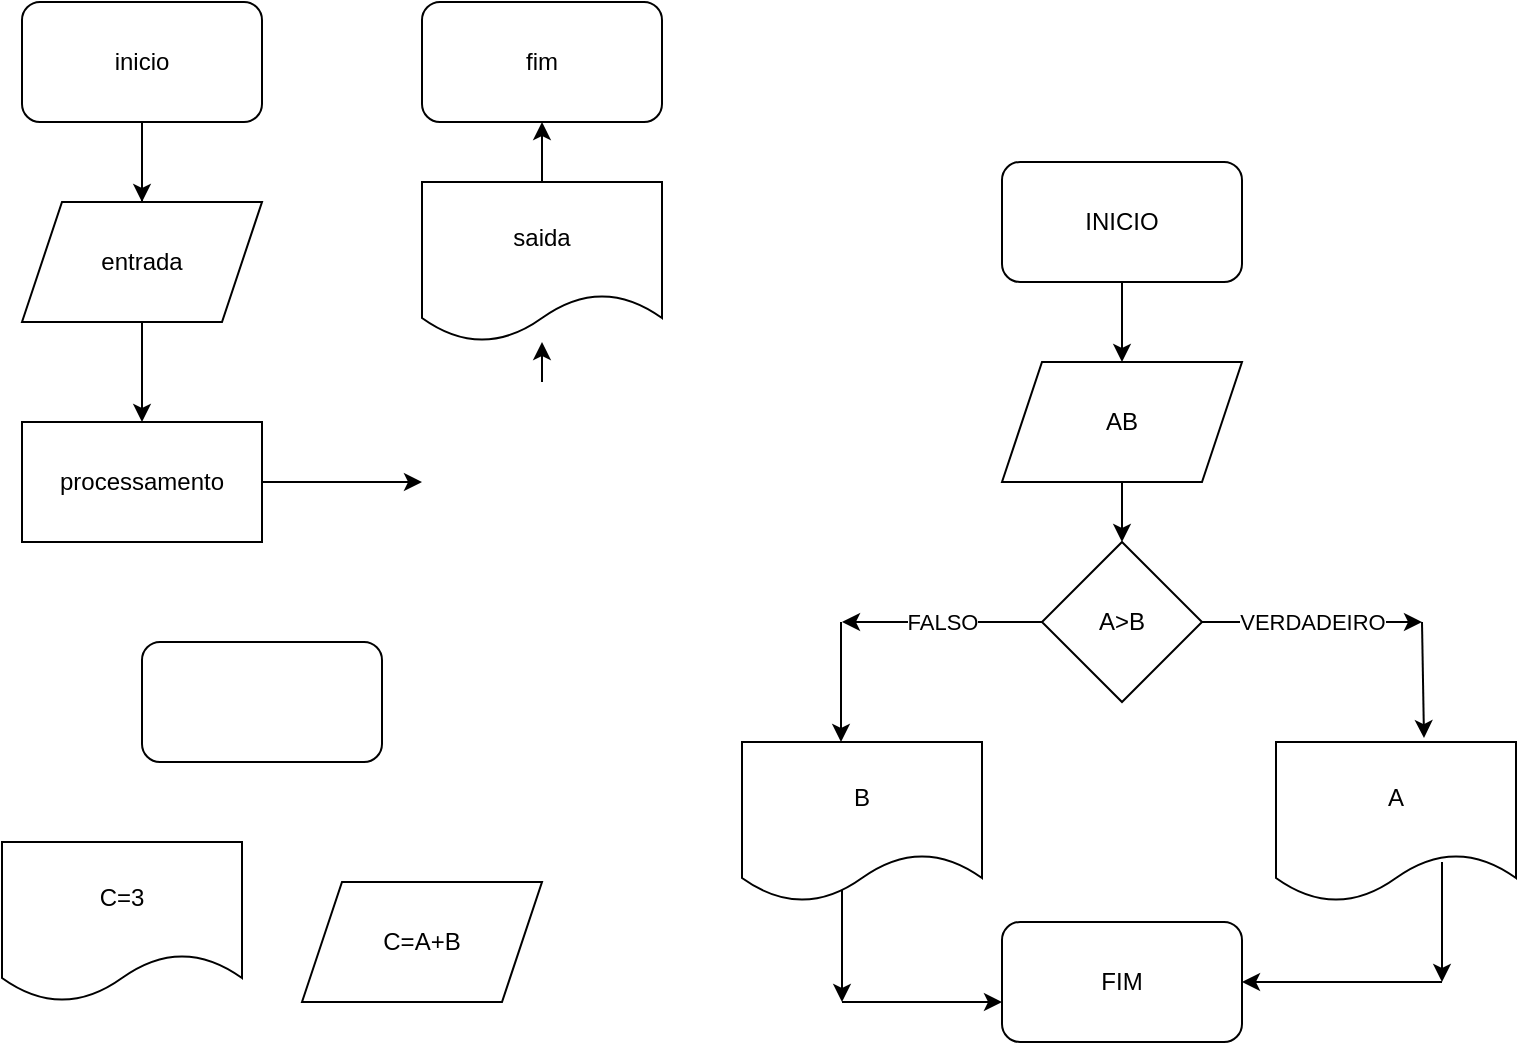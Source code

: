 <mxfile version="17.1.3" type="github">
  <diagram id="zxpWmiVNMfuo7AhuNRH-" name="Page-1">
    <mxGraphModel dx="868" dy="482" grid="1" gridSize="10" guides="1" tooltips="1" connect="1" arrows="1" fold="1" page="1" pageScale="1" pageWidth="827" pageHeight="1169" math="0" shadow="0">
      <root>
        <mxCell id="0" />
        <mxCell id="1" parent="0" />
        <mxCell id="ZvsduWnTYhWTptwWYTFA-1" value="inicio" style="rounded=1;whiteSpace=wrap;html=1;" vertex="1" parent="1">
          <mxGeometry x="80" y="40" width="120" height="60" as="geometry" />
        </mxCell>
        <mxCell id="ZvsduWnTYhWTptwWYTFA-2" value="saida" style="shape=document;whiteSpace=wrap;html=1;boundedLbl=1;" vertex="1" parent="1">
          <mxGeometry x="280" y="130" width="120" height="80" as="geometry" />
        </mxCell>
        <mxCell id="ZvsduWnTYhWTptwWYTFA-3" value="fim" style="rounded=1;whiteSpace=wrap;html=1;" vertex="1" parent="1">
          <mxGeometry x="280" y="40" width="120" height="60" as="geometry" />
        </mxCell>
        <mxCell id="ZvsduWnTYhWTptwWYTFA-4" value="entrada" style="shape=parallelogram;perimeter=parallelogramPerimeter;whiteSpace=wrap;html=1;fixedSize=1;" vertex="1" parent="1">
          <mxGeometry x="80" y="140" width="120" height="60" as="geometry" />
        </mxCell>
        <mxCell id="ZvsduWnTYhWTptwWYTFA-5" value="processamento" style="rounded=0;whiteSpace=wrap;html=1;" vertex="1" parent="1">
          <mxGeometry x="80" y="250" width="120" height="60" as="geometry" />
        </mxCell>
        <mxCell id="ZvsduWnTYhWTptwWYTFA-6" value="A&amp;gt;B" style="rhombus;whiteSpace=wrap;html=1;" vertex="1" parent="1">
          <mxGeometry x="590" y="310" width="80" height="80" as="geometry" />
        </mxCell>
        <mxCell id="ZvsduWnTYhWTptwWYTFA-10" value="" style="endArrow=classic;html=1;rounded=0;exitX=0.5;exitY=0;exitDx=0;exitDy=0;" edge="1" parent="1" source="ZvsduWnTYhWTptwWYTFA-4">
          <mxGeometry width="50" height="50" relative="1" as="geometry">
            <mxPoint x="130" y="140" as="sourcePoint" />
            <mxPoint x="140" y="140" as="targetPoint" />
            <Array as="points">
              <mxPoint x="140" y="100" />
            </Array>
          </mxGeometry>
        </mxCell>
        <mxCell id="ZvsduWnTYhWTptwWYTFA-11" value="" style="endArrow=classic;html=1;rounded=0;entryX=0.5;entryY=0;entryDx=0;entryDy=0;" edge="1" parent="1" target="ZvsduWnTYhWTptwWYTFA-5">
          <mxGeometry width="50" height="50" relative="1" as="geometry">
            <mxPoint x="140" y="200" as="sourcePoint" />
            <mxPoint x="270" y="410" as="targetPoint" />
            <Array as="points">
              <mxPoint x="140" y="210" />
              <mxPoint x="140" y="200" />
            </Array>
          </mxGeometry>
        </mxCell>
        <mxCell id="ZvsduWnTYhWTptwWYTFA-12" value="" style="endArrow=classic;html=1;rounded=0;exitX=1;exitY=0.5;exitDx=0;exitDy=0;" edge="1" parent="1" source="ZvsduWnTYhWTptwWYTFA-5">
          <mxGeometry width="50" height="50" relative="1" as="geometry">
            <mxPoint x="220" y="305" as="sourcePoint" />
            <mxPoint x="280" y="280" as="targetPoint" />
            <Array as="points" />
          </mxGeometry>
        </mxCell>
        <mxCell id="ZvsduWnTYhWTptwWYTFA-14" value="" style="endArrow=classic;html=1;rounded=0;" edge="1" parent="1" target="ZvsduWnTYhWTptwWYTFA-2">
          <mxGeometry width="50" height="50" relative="1" as="geometry">
            <mxPoint x="340" y="230" as="sourcePoint" />
            <mxPoint x="400" y="260" as="targetPoint" />
            <Array as="points">
              <mxPoint x="340" y="210" />
            </Array>
          </mxGeometry>
        </mxCell>
        <mxCell id="ZvsduWnTYhWTptwWYTFA-15" value="" style="endArrow=classic;html=1;rounded=0;exitX=0.5;exitY=0;exitDx=0;exitDy=0;entryX=0.5;entryY=1;entryDx=0;entryDy=0;" edge="1" parent="1" source="ZvsduWnTYhWTptwWYTFA-2" target="ZvsduWnTYhWTptwWYTFA-3">
          <mxGeometry width="50" height="50" relative="1" as="geometry">
            <mxPoint x="390" y="280" as="sourcePoint" />
            <mxPoint x="440" y="230" as="targetPoint" />
          </mxGeometry>
        </mxCell>
        <mxCell id="ZvsduWnTYhWTptwWYTFA-16" value="INICIO" style="rounded=1;whiteSpace=wrap;html=1;" vertex="1" parent="1">
          <mxGeometry x="570" y="120" width="120" height="60" as="geometry" />
        </mxCell>
        <mxCell id="ZvsduWnTYhWTptwWYTFA-18" value="C=A+B" style="shape=parallelogram;perimeter=parallelogramPerimeter;whiteSpace=wrap;html=1;fixedSize=1;" vertex="1" parent="1">
          <mxGeometry x="220" y="480" width="120" height="60" as="geometry" />
        </mxCell>
        <mxCell id="ZvsduWnTYhWTptwWYTFA-19" value="C=3" style="shape=document;whiteSpace=wrap;html=1;boundedLbl=1;" vertex="1" parent="1">
          <mxGeometry x="70" y="460" width="120" height="80" as="geometry" />
        </mxCell>
        <mxCell id="ZvsduWnTYhWTptwWYTFA-20" value="FIM" style="rounded=1;whiteSpace=wrap;html=1;" vertex="1" parent="1">
          <mxGeometry x="570" y="500" width="120" height="60" as="geometry" />
        </mxCell>
        <mxCell id="ZvsduWnTYhWTptwWYTFA-21" value="" style="endArrow=classic;html=1;rounded=0;exitX=0.5;exitY=1;exitDx=0;exitDy=0;entryX=0.5;entryY=0;entryDx=0;entryDy=0;" edge="1" parent="1" source="ZvsduWnTYhWTptwWYTFA-16">
          <mxGeometry width="50" height="50" relative="1" as="geometry">
            <mxPoint x="390" y="280" as="sourcePoint" />
            <mxPoint x="630" y="220" as="targetPoint" />
          </mxGeometry>
        </mxCell>
        <mxCell id="ZvsduWnTYhWTptwWYTFA-41" value="" style="endArrow=classic;html=1;rounded=0;exitX=1;exitY=0.5;exitDx=0;exitDy=0;" edge="1" parent="1" source="ZvsduWnTYhWTptwWYTFA-6">
          <mxGeometry relative="1" as="geometry">
            <mxPoint x="420" y="329.5" as="sourcePoint" />
            <mxPoint x="780" y="350" as="targetPoint" />
          </mxGeometry>
        </mxCell>
        <mxCell id="ZvsduWnTYhWTptwWYTFA-42" value="VERDADEIRO" style="edgeLabel;resizable=0;html=1;align=center;verticalAlign=middle;" connectable="0" vertex="1" parent="ZvsduWnTYhWTptwWYTFA-41">
          <mxGeometry relative="1" as="geometry" />
        </mxCell>
        <mxCell id="ZvsduWnTYhWTptwWYTFA-43" value="" style="endArrow=classic;html=1;rounded=0;exitX=0;exitY=0.5;exitDx=0;exitDy=0;" edge="1" parent="1" source="ZvsduWnTYhWTptwWYTFA-6">
          <mxGeometry relative="1" as="geometry">
            <mxPoint x="560" y="340" as="sourcePoint" />
            <mxPoint x="490" y="350" as="targetPoint" />
          </mxGeometry>
        </mxCell>
        <mxCell id="ZvsduWnTYhWTptwWYTFA-44" value="FALSO" style="edgeLabel;resizable=0;html=1;align=center;verticalAlign=middle;" connectable="0" vertex="1" parent="ZvsduWnTYhWTptwWYTFA-43">
          <mxGeometry relative="1" as="geometry" />
        </mxCell>
        <mxCell id="ZvsduWnTYhWTptwWYTFA-45" value="" style="rounded=1;whiteSpace=wrap;html=1;" vertex="1" parent="1">
          <mxGeometry x="140" y="360" width="120" height="60" as="geometry" />
        </mxCell>
        <mxCell id="UMocaSNvWiOk6IpD8z5W-4" value="" style="endArrow=classic;html=1;rounded=0;" edge="1" parent="1">
          <mxGeometry width="50" height="50" relative="1" as="geometry">
            <mxPoint x="489.5" y="350" as="sourcePoint" />
            <mxPoint x="489.5" y="410" as="targetPoint" />
          </mxGeometry>
        </mxCell>
        <mxCell id="UMocaSNvWiOk6IpD8z5W-5" value="" style="endArrow=classic;html=1;rounded=0;entryX=0.425;entryY=-0.033;entryDx=0;entryDy=0;entryPerimeter=0;" edge="1" parent="1">
          <mxGeometry width="50" height="50" relative="1" as="geometry">
            <mxPoint x="780" y="350" as="sourcePoint" />
            <mxPoint x="781" y="408.02" as="targetPoint" />
          </mxGeometry>
        </mxCell>
        <mxCell id="UMocaSNvWiOk6IpD8z5W-6" value="" style="endArrow=classic;html=1;rounded=0;exitX=0.5;exitY=1;exitDx=0;exitDy=0;entryX=0.5;entryY=0;entryDx=0;entryDy=0;" edge="1" parent="1" target="ZvsduWnTYhWTptwWYTFA-6">
          <mxGeometry width="50" height="50" relative="1" as="geometry">
            <mxPoint x="630" y="280" as="sourcePoint" />
            <mxPoint x="440" y="330" as="targetPoint" />
          </mxGeometry>
        </mxCell>
        <mxCell id="UMocaSNvWiOk6IpD8z5W-7" value="" style="endArrow=classic;html=1;rounded=0;exitX=0.5;exitY=1;exitDx=0;exitDy=0;" edge="1" parent="1">
          <mxGeometry width="50" height="50" relative="1" as="geometry">
            <mxPoint x="490" y="470" as="sourcePoint" />
            <mxPoint x="490" y="540" as="targetPoint" />
          </mxGeometry>
        </mxCell>
        <mxCell id="UMocaSNvWiOk6IpD8z5W-8" value="" style="endArrow=classic;html=1;rounded=0;" edge="1" parent="1">
          <mxGeometry width="50" height="50" relative="1" as="geometry">
            <mxPoint x="490" y="540" as="sourcePoint" />
            <mxPoint x="570" y="540" as="targetPoint" />
          </mxGeometry>
        </mxCell>
        <mxCell id="UMocaSNvWiOk6IpD8z5W-9" value="" style="endArrow=classic;html=1;rounded=0;exitX=0.5;exitY=1;exitDx=0;exitDy=0;" edge="1" parent="1">
          <mxGeometry width="50" height="50" relative="1" as="geometry">
            <mxPoint x="790" y="470" as="sourcePoint" />
            <mxPoint x="790" y="530" as="targetPoint" />
          </mxGeometry>
        </mxCell>
        <mxCell id="UMocaSNvWiOk6IpD8z5W-10" value="" style="endArrow=classic;html=1;rounded=0;entryX=1;entryY=0.5;entryDx=0;entryDy=0;" edge="1" parent="1" target="ZvsduWnTYhWTptwWYTFA-20">
          <mxGeometry width="50" height="50" relative="1" as="geometry">
            <mxPoint x="790" y="530" as="sourcePoint" />
            <mxPoint x="440" y="330" as="targetPoint" />
          </mxGeometry>
        </mxCell>
        <mxCell id="UMocaSNvWiOk6IpD8z5W-16" value="AB" style="shape=parallelogram;perimeter=parallelogramPerimeter;whiteSpace=wrap;html=1;fixedSize=1;" vertex="1" parent="1">
          <mxGeometry x="570" y="220" width="120" height="60" as="geometry" />
        </mxCell>
        <mxCell id="UMocaSNvWiOk6IpD8z5W-17" value="B" style="shape=document;whiteSpace=wrap;html=1;boundedLbl=1;" vertex="1" parent="1">
          <mxGeometry x="440" y="410" width="120" height="80" as="geometry" />
        </mxCell>
        <mxCell id="UMocaSNvWiOk6IpD8z5W-18" value="A" style="shape=document;whiteSpace=wrap;html=1;boundedLbl=1;" vertex="1" parent="1">
          <mxGeometry x="707" y="410" width="120" height="80" as="geometry" />
        </mxCell>
      </root>
    </mxGraphModel>
  </diagram>
</mxfile>
